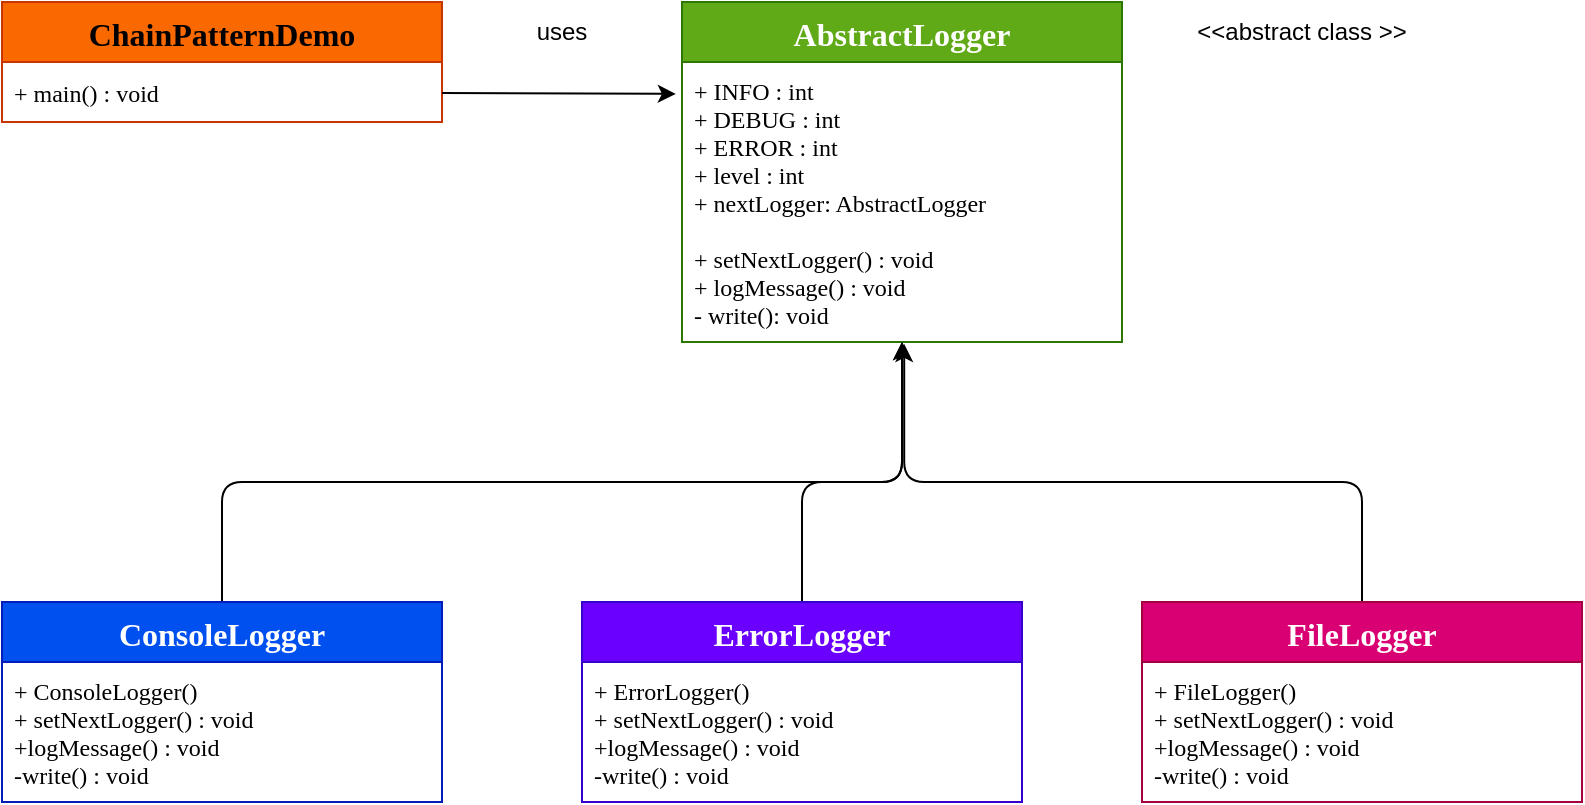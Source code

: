 <mxfile>
    <diagram id="p3Ws-dc7jSy-He0gV4Iw" name="Page-1">
        <mxGraphModel dx="1119" dy="790" grid="1" gridSize="10" guides="1" tooltips="1" connect="1" arrows="1" fold="1" page="1" pageScale="1" pageWidth="1600" pageHeight="900" math="0" shadow="0">
            <root>
                <mxCell id="0"/>
                <mxCell id="1" parent="0"/>
                <mxCell id="2" value="AbstractLogger" style="swimlane;fontStyle=1;childLayout=stackLayout;horizontal=1;startSize=30;horizontalStack=0;resizeParent=1;resizeParentMax=0;resizeLast=0;collapsible=1;marginBottom=0;fillColor=#60a917;fontColor=#ffffff;strokeColor=#2D7600;fontSize=16;fontFamily=Poppins;fontSource=https%3A%2F%2Ffonts.googleapis.com%2Fcss%3Ffamily%3DPoppins;" parent="1" vertex="1">
                    <mxGeometry x="745" y="220" width="220" height="170" as="geometry"/>
                </mxCell>
                <mxCell id="3" value="+ INFO : int&#10;+ DEBUG : int&#10;+ ERROR : int&#10;+ level : int&#10;+ nextLogger: AbstractLogger&#10;&#10;+ setNextLogger() : void&#10;+ logMessage() : void&#10;- write(): void" style="text;strokeColor=none;fillColor=none;align=left;verticalAlign=middle;spacingLeft=4;spacingRight=4;overflow=hidden;points=[[0,0.5],[1,0.5]];portConstraint=eastwest;rotatable=0;fontSize=12;fontFamily=Poppins;fontSource=https%3A%2F%2Ffonts.googleapis.com%2Fcss%3Ffamily%3DPoppins;" parent="2" vertex="1">
                    <mxGeometry y="30" width="220" height="140" as="geometry"/>
                </mxCell>
                <mxCell id="12" value="ChainPatternDemo" style="swimlane;fontStyle=1;childLayout=stackLayout;horizontal=1;startSize=30;horizontalStack=0;resizeParent=1;resizeParentMax=0;resizeLast=0;collapsible=1;marginBottom=0;fillColor=#fa6800;fontColor=#000000;strokeColor=#C73500;fontSize=16;fontFamily=Poppins;fontSource=https%3A%2F%2Ffonts.googleapis.com%2Fcss%3Ffamily%3DPoppins;" vertex="1" parent="1">
                    <mxGeometry x="405" y="220" width="220" height="60" as="geometry"/>
                </mxCell>
                <mxCell id="13" value="+ main() : void" style="text;strokeColor=none;fillColor=none;align=left;verticalAlign=middle;spacingLeft=4;spacingRight=4;overflow=hidden;points=[[0,0.5],[1,0.5]];portConstraint=eastwest;rotatable=0;fontSize=12;fontFamily=Poppins;fontSource=https%3A%2F%2Ffonts.googleapis.com%2Fcss%3Ffamily%3DPoppins;" vertex="1" parent="12">
                    <mxGeometry y="30" width="220" height="30" as="geometry"/>
                </mxCell>
                <mxCell id="25" style="edgeStyle=orthogonalEdgeStyle;html=1;entryX=0.5;entryY=1;entryDx=0;entryDy=0;" edge="1" parent="1" source="14" target="2">
                    <mxGeometry relative="1" as="geometry">
                        <mxPoint x="855" y="400" as="targetPoint"/>
                        <Array as="points">
                            <mxPoint x="515" y="460"/>
                            <mxPoint x="855" y="460"/>
                        </Array>
                    </mxGeometry>
                </mxCell>
                <mxCell id="14" value="ConsoleLogger" style="swimlane;fontStyle=1;childLayout=stackLayout;horizontal=1;startSize=30;horizontalStack=0;resizeParent=1;resizeParentMax=0;resizeLast=0;collapsible=1;marginBottom=0;fillColor=#0050ef;fontColor=#ffffff;strokeColor=#001DBC;fontSize=16;fontFamily=Poppins;fontSource=https%3A%2F%2Ffonts.googleapis.com%2Fcss%3Ffamily%3DPoppins;" vertex="1" parent="1">
                    <mxGeometry x="405" y="520" width="220" height="100" as="geometry"/>
                </mxCell>
                <mxCell id="15" value="+ ConsoleLogger()&#10;+ setNextLogger() : void&#10;+logMessage() : void&#10;-write() : void" style="text;strokeColor=none;fillColor=none;align=left;verticalAlign=middle;spacingLeft=4;spacingRight=4;overflow=hidden;points=[[0,0.5],[1,0.5]];portConstraint=eastwest;rotatable=0;fontSize=12;fontFamily=Poppins;fontSource=https%3A%2F%2Ffonts.googleapis.com%2Fcss%3Ffamily%3DPoppins;" vertex="1" parent="14">
                    <mxGeometry y="30" width="220" height="70" as="geometry"/>
                </mxCell>
                <mxCell id="24" style="edgeStyle=orthogonalEdgeStyle;html=1;entryX=0.5;entryY=1;entryDx=0;entryDy=0;entryPerimeter=0;" edge="1" parent="1" source="16" target="3">
                    <mxGeometry relative="1" as="geometry">
                        <mxPoint x="855" y="400" as="targetPoint"/>
                        <Array as="points">
                            <mxPoint x="805" y="460"/>
                            <mxPoint x="855" y="460"/>
                        </Array>
                    </mxGeometry>
                </mxCell>
                <mxCell id="16" value="ErrorLogger" style="swimlane;fontStyle=1;childLayout=stackLayout;horizontal=1;startSize=30;horizontalStack=0;resizeParent=1;resizeParentMax=0;resizeLast=0;collapsible=1;marginBottom=0;fillColor=#6a00ff;fontColor=#ffffff;strokeColor=#3700CC;fontSize=16;fontFamily=Poppins;fontSource=https%3A%2F%2Ffonts.googleapis.com%2Fcss%3Ffamily%3DPoppins;" vertex="1" parent="1">
                    <mxGeometry x="695" y="520" width="220" height="100" as="geometry"/>
                </mxCell>
                <mxCell id="17" value="+ ErrorLogger()&#10;+ setNextLogger() : void&#10;+logMessage() : void&#10;-write() : void" style="text;strokeColor=none;fillColor=none;align=left;verticalAlign=middle;spacingLeft=4;spacingRight=4;overflow=hidden;points=[[0,0.5],[1,0.5]];portConstraint=eastwest;rotatable=0;fontSize=12;fontFamily=Poppins;fontSource=https%3A%2F%2Ffonts.googleapis.com%2Fcss%3Ffamily%3DPoppins;" vertex="1" parent="16">
                    <mxGeometry y="30" width="220" height="70" as="geometry"/>
                </mxCell>
                <mxCell id="23" style="edgeStyle=orthogonalEdgeStyle;html=1;entryX=0.505;entryY=1.007;entryDx=0;entryDy=0;entryPerimeter=0;" edge="1" parent="1" source="18" target="3">
                    <mxGeometry relative="1" as="geometry">
                        <Array as="points">
                            <mxPoint x="1085" y="460"/>
                            <mxPoint x="856" y="460"/>
                        </Array>
                    </mxGeometry>
                </mxCell>
                <mxCell id="18" value="FileLogger" style="swimlane;fontStyle=1;childLayout=stackLayout;horizontal=1;startSize=30;horizontalStack=0;resizeParent=1;resizeParentMax=0;resizeLast=0;collapsible=1;marginBottom=0;fillColor=#d80073;fontColor=#ffffff;strokeColor=#A50040;fontSize=16;fontFamily=Poppins;fontSource=https%3A%2F%2Ffonts.googleapis.com%2Fcss%3Ffamily%3DPoppins;" vertex="1" parent="1">
                    <mxGeometry x="975" y="520" width="220" height="100" as="geometry"/>
                </mxCell>
                <mxCell id="19" value="+ FileLogger()&#10;+ setNextLogger() : void&#10;+logMessage() : void&#10;-write() : void" style="text;strokeColor=none;fillColor=none;align=left;verticalAlign=middle;spacingLeft=4;spacingRight=4;overflow=hidden;points=[[0,0.5],[1,0.5]];portConstraint=eastwest;rotatable=0;fontSize=12;fontFamily=Poppins;fontSource=https%3A%2F%2Ffonts.googleapis.com%2Fcss%3Ffamily%3DPoppins;" vertex="1" parent="18">
                    <mxGeometry y="30" width="220" height="70" as="geometry"/>
                </mxCell>
                <mxCell id="20" value="uses" style="text;html=1;strokeColor=none;fillColor=none;align=center;verticalAlign=middle;whiteSpace=wrap;rounded=0;" vertex="1" parent="1">
                    <mxGeometry x="655" y="220" width="60" height="30" as="geometry"/>
                </mxCell>
                <mxCell id="21" value="&amp;lt;&amp;lt;abstract class &amp;gt;&amp;gt;" style="text;html=1;strokeColor=none;fillColor=none;align=center;verticalAlign=middle;whiteSpace=wrap;rounded=0;" vertex="1" parent="1">
                    <mxGeometry x="995" y="220" width="120" height="30" as="geometry"/>
                </mxCell>
                <mxCell id="22" style="edgeStyle=none;html=1;entryX=-0.014;entryY=0.114;entryDx=0;entryDy=0;entryPerimeter=0;" edge="1" parent="1" source="13" target="3">
                    <mxGeometry relative="1" as="geometry"/>
                </mxCell>
            </root>
        </mxGraphModel>
    </diagram>
</mxfile>